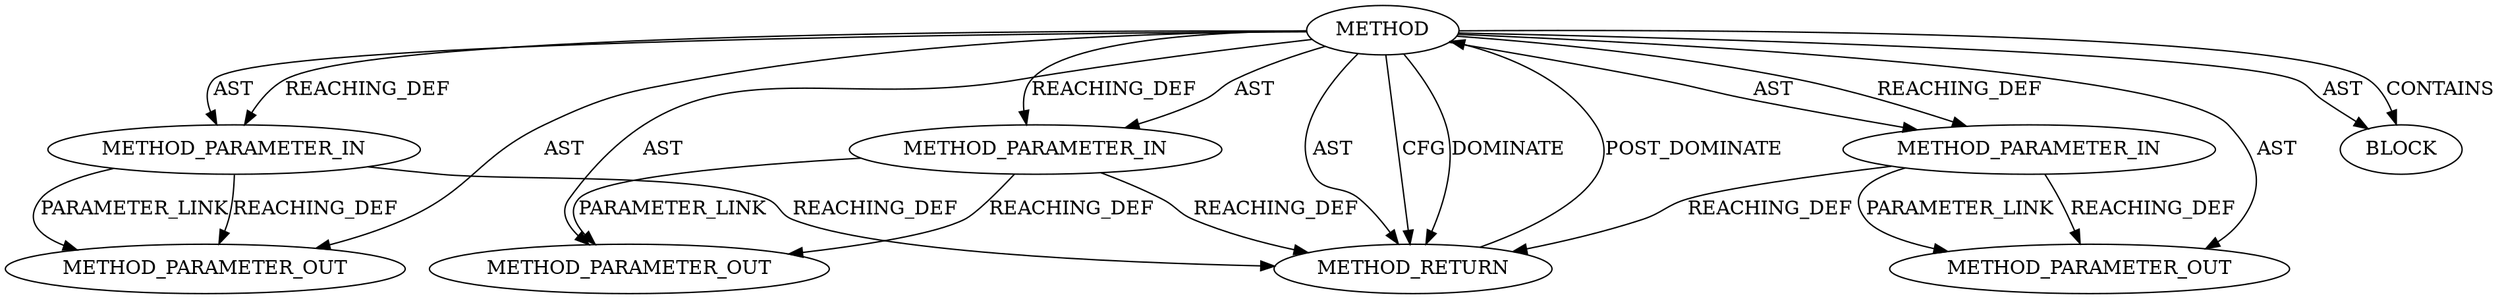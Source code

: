digraph {
  22174 [label=METHOD_PARAMETER_OUT ORDER=3 CODE="p3" IS_VARIADIC=false TYPE_FULL_NAME="ANY" EVALUATION_STRATEGY="BY_VALUE" INDEX=3 NAME="p3"]
  22173 [label=METHOD_PARAMETER_OUT ORDER=2 CODE="p2" IS_VARIADIC=false TYPE_FULL_NAME="ANY" EVALUATION_STRATEGY="BY_VALUE" INDEX=2 NAME="p2"]
  20415 [label=METHOD_PARAMETER_IN ORDER=1 CODE="p1" IS_VARIADIC=false TYPE_FULL_NAME="ANY" EVALUATION_STRATEGY="BY_VALUE" INDEX=1 NAME="p1"]
  20414 [label=METHOD AST_PARENT_TYPE="NAMESPACE_BLOCK" AST_PARENT_FULL_NAME="<global>" ORDER=0 CODE="<empty>" FULL_NAME="tcp_poll" IS_EXTERNAL=true FILENAME="<empty>" SIGNATURE="" NAME="tcp_poll"]
  22172 [label=METHOD_PARAMETER_OUT ORDER=1 CODE="p1" IS_VARIADIC=false TYPE_FULL_NAME="ANY" EVALUATION_STRATEGY="BY_VALUE" INDEX=1 NAME="p1"]
  20418 [label=BLOCK ORDER=1 ARGUMENT_INDEX=1 CODE="<empty>" TYPE_FULL_NAME="ANY"]
  20416 [label=METHOD_PARAMETER_IN ORDER=2 CODE="p2" IS_VARIADIC=false TYPE_FULL_NAME="ANY" EVALUATION_STRATEGY="BY_VALUE" INDEX=2 NAME="p2"]
  20417 [label=METHOD_PARAMETER_IN ORDER=3 CODE="p3" IS_VARIADIC=false TYPE_FULL_NAME="ANY" EVALUATION_STRATEGY="BY_VALUE" INDEX=3 NAME="p3"]
  20419 [label=METHOD_RETURN ORDER=2 CODE="RET" TYPE_FULL_NAME="ANY" EVALUATION_STRATEGY="BY_VALUE"]
  20414 -> 20417 [label=AST ]
  20416 -> 22173 [label=REACHING_DEF VARIABLE="p2"]
  20414 -> 22173 [label=AST ]
  20414 -> 20417 [label=REACHING_DEF VARIABLE=""]
  20414 -> 20416 [label=AST ]
  20416 -> 20419 [label=REACHING_DEF VARIABLE="p2"]
  20414 -> 20418 [label=CONTAINS ]
  20415 -> 22172 [label=REACHING_DEF VARIABLE="p1"]
  20414 -> 20415 [label=REACHING_DEF VARIABLE=""]
  20415 -> 20419 [label=REACHING_DEF VARIABLE="p1"]
  20414 -> 22174 [label=AST ]
  20416 -> 22173 [label=PARAMETER_LINK ]
  20415 -> 22172 [label=PARAMETER_LINK ]
  20414 -> 20415 [label=AST ]
  20414 -> 20416 [label=REACHING_DEF VARIABLE=""]
  20417 -> 20419 [label=REACHING_DEF VARIABLE="p3"]
  20414 -> 20419 [label=AST ]
  20414 -> 22172 [label=AST ]
  20417 -> 22174 [label=PARAMETER_LINK ]
  20414 -> 20419 [label=CFG ]
  20419 -> 20414 [label=POST_DOMINATE ]
  20414 -> 20419 [label=DOMINATE ]
  20414 -> 20418 [label=AST ]
  20417 -> 22174 [label=REACHING_DEF VARIABLE="p3"]
}
